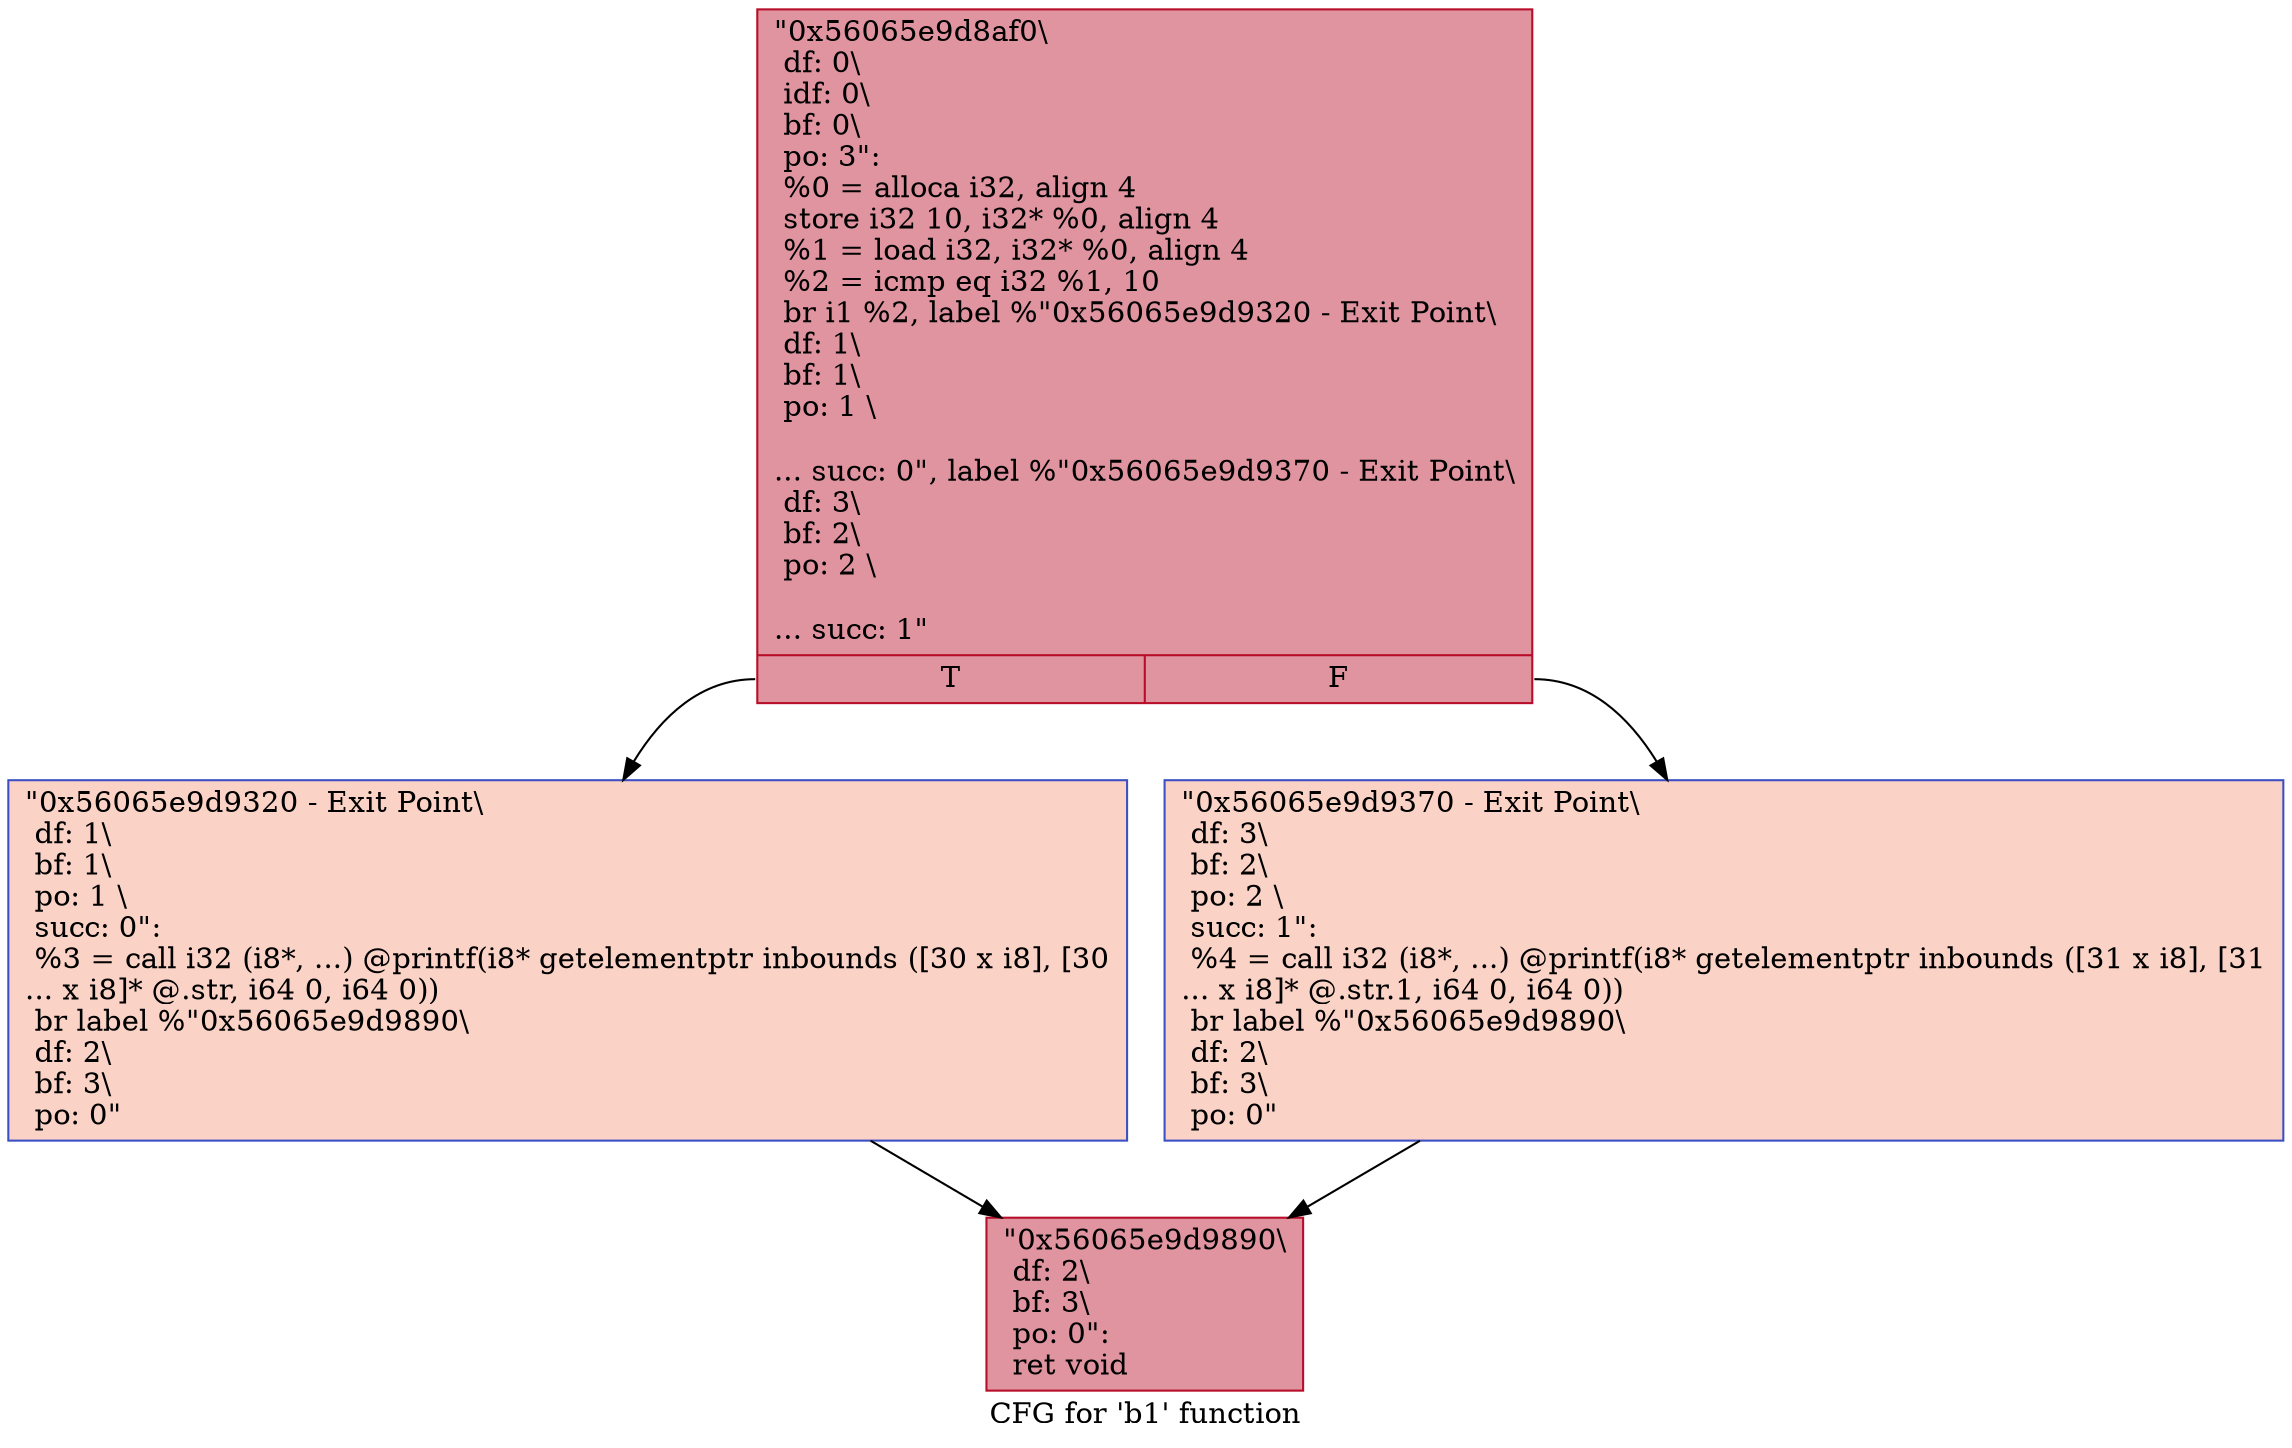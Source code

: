 digraph "CFG for 'b1' function" {
	label="CFG for 'b1' function";

	Node0x56065e9d8af0 [shape=record,color="#b70d28ff", style=filled, fillcolor="#b70d2870",label="{\"0x56065e9d8af0\\\l df: 0\\\l idf: 0\\\l bf: 0\\\l po: 3\":\l  %0 = alloca i32, align 4\l  store i32 10, i32* %0, align 4\l  %1 = load i32, i32* %0, align 4\l  %2 = icmp eq i32 %1, 10\l  br i1 %2, label %\"0x56065e9d9320 - Exit Point\\\l df: 1\\\l bf: 1\\\l po: 1 \\\l\l... succ: 0\", label %\"0x56065e9d9370 - Exit Point\\\l df: 3\\\l bf: 2\\\l po: 2 \\\l\l... succ: 1\"\l|{<s0>T|<s1>F}}"];
	Node0x56065e9d8af0:s0 -> Node0x56065e9d9320;
	Node0x56065e9d8af0:s1 -> Node0x56065e9d9370;
	Node0x56065e9d9320 [shape=record,color="#3d50c3ff", style=filled, fillcolor="#f59c7d70",label="{\"0x56065e9d9320 - Exit Point\\\l df: 1\\\l bf: 1\\\l po: 1 \\\l succ: 0\": \l  %3 = call i32 (i8*, ...) @printf(i8* getelementptr inbounds ([30 x i8], [30\l... x i8]* @.str, i64 0, i64 0))\l  br label %\"0x56065e9d9890\\\l df: 2\\\l bf: 3\\\l po: 0\"\l}"];
	Node0x56065e9d9320 -> Node0x56065e9d9890;
	Node0x56065e9d9370 [shape=record,color="#3d50c3ff", style=filled, fillcolor="#f59c7d70",label="{\"0x56065e9d9370 - Exit Point\\\l df: 3\\\l bf: 2\\\l po: 2 \\\l succ: 1\": \l  %4 = call i32 (i8*, ...) @printf(i8* getelementptr inbounds ([31 x i8], [31\l... x i8]* @.str.1, i64 0, i64 0))\l  br label %\"0x56065e9d9890\\\l df: 2\\\l bf: 3\\\l po: 0\"\l}"];
	Node0x56065e9d9370 -> Node0x56065e9d9890;
	Node0x56065e9d9890 [shape=record,color="#b70d28ff", style=filled, fillcolor="#b70d2870",label="{\"0x56065e9d9890\\\l df: 2\\\l bf: 3\\\l po: 0\":      \l  ret void\l}"];
}
